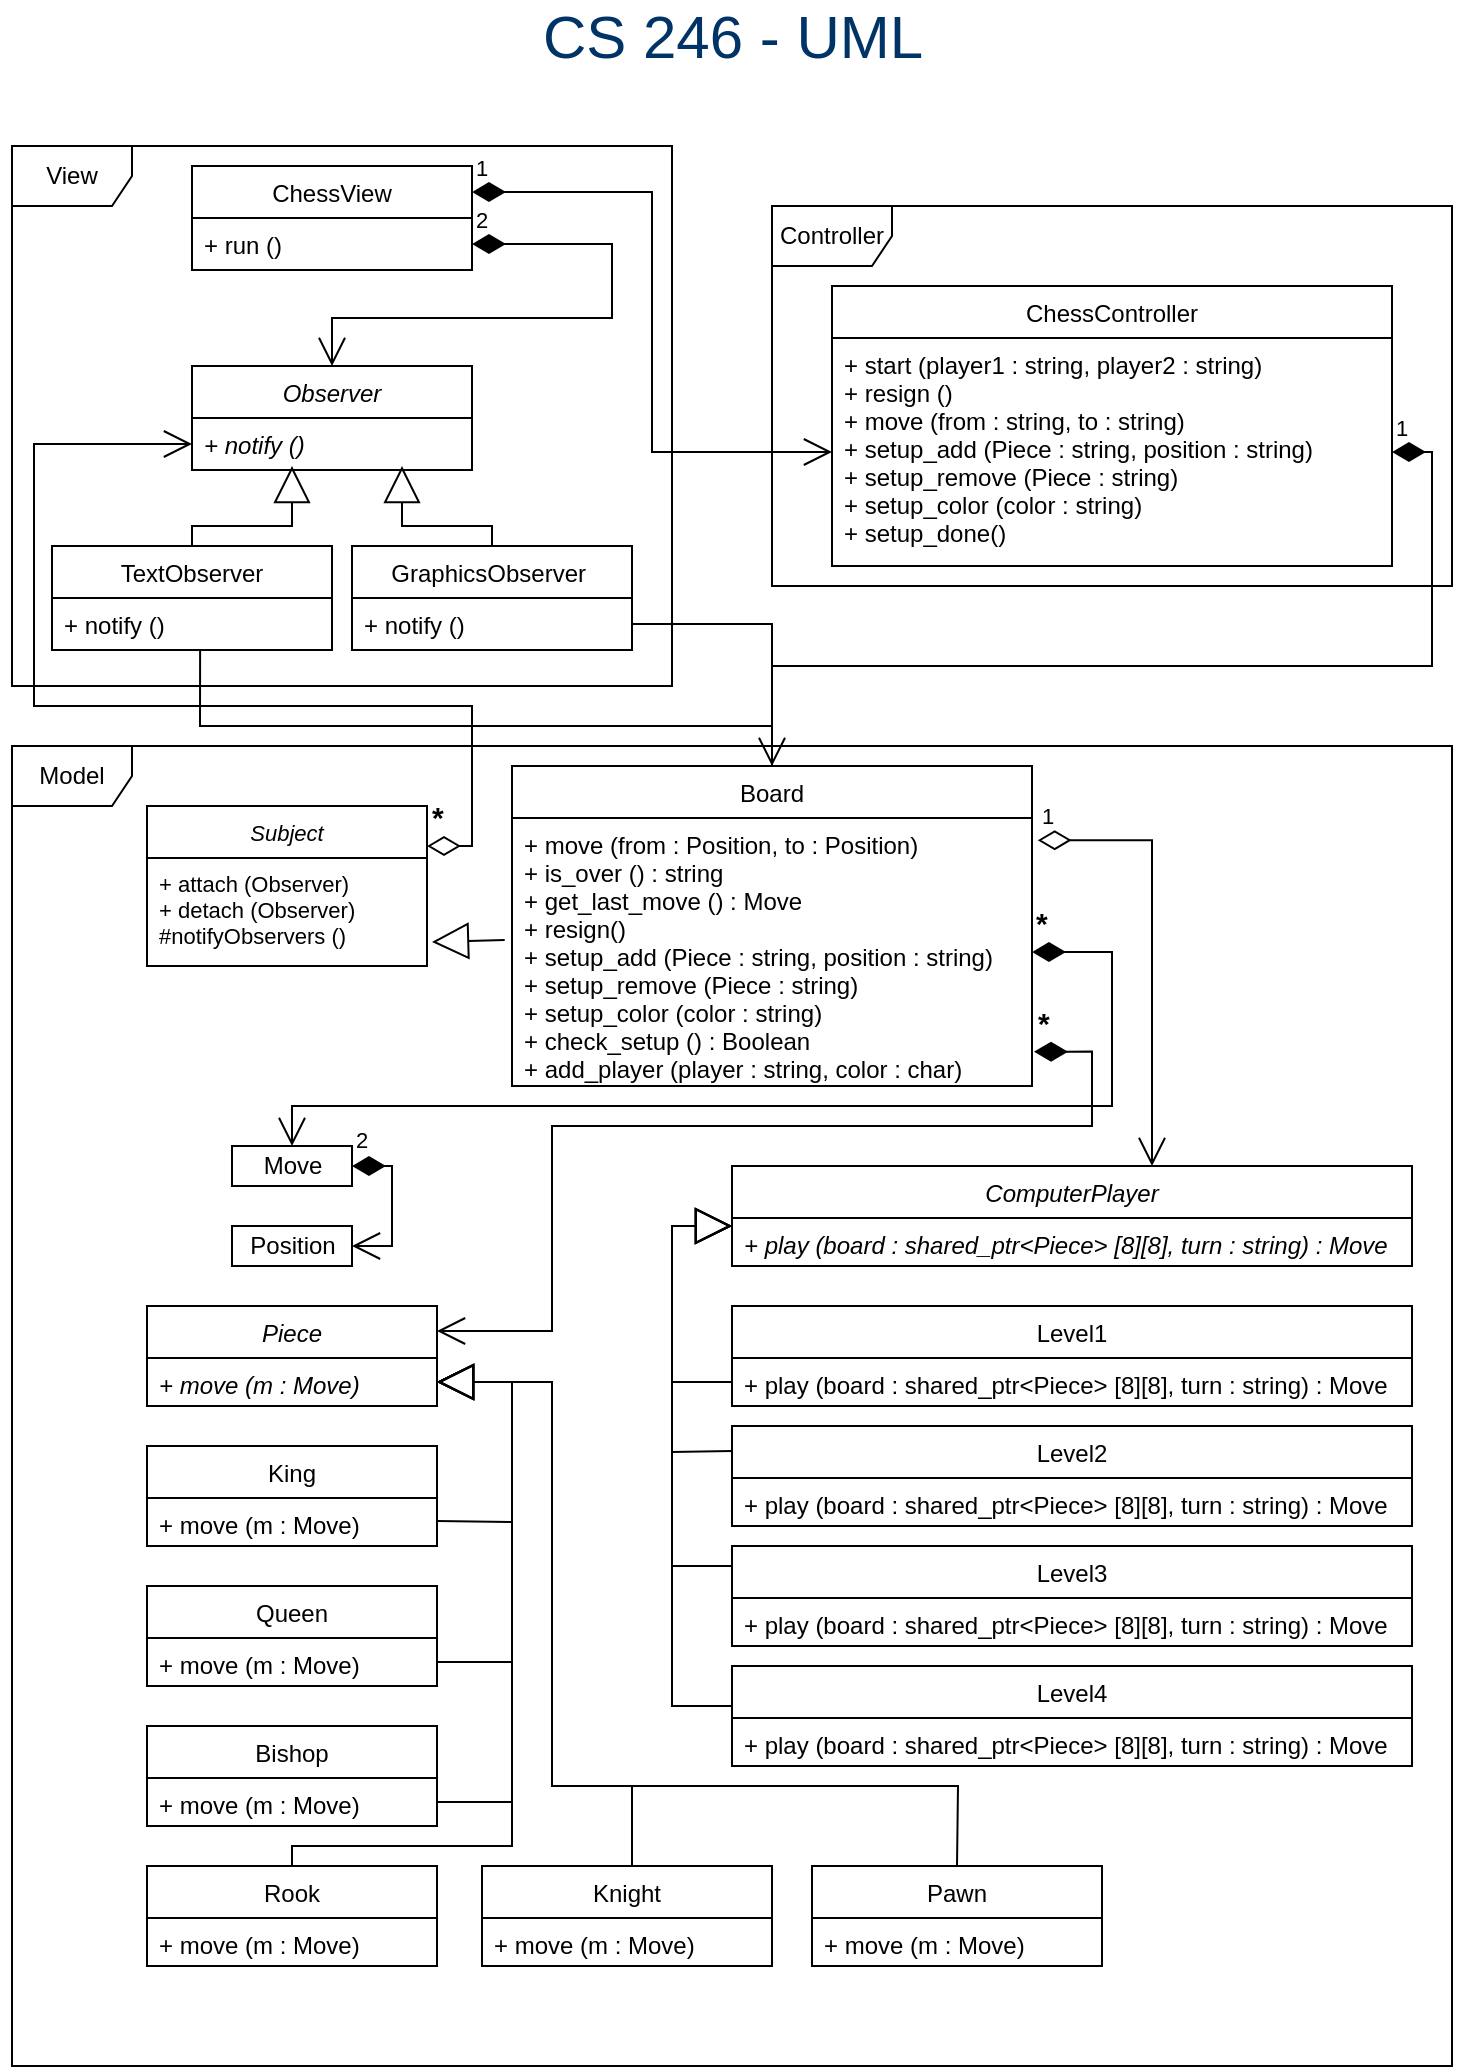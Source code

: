<mxfile version="15.8.6" type="github">
  <diagram id="GS2cKgzN8PQniIcKK5sv" name="Page-1">
    <mxGraphModel dx="841" dy="687" grid="1" gridSize="10" guides="1" tooltips="1" connect="1" arrows="1" fold="1" page="1" pageScale="1" pageWidth="850" pageHeight="1100" math="0" shadow="0">
      <root>
        <mxCell id="0" />
        <mxCell id="1" parent="0" />
        <mxCell id="E_RCuXJ4IqIj-VpBacVf-2" value="View" style="shape=umlFrame;whiteSpace=wrap;html=1;" parent="1" vertex="1">
          <mxGeometry x="90" y="100" width="330" height="270" as="geometry" />
        </mxCell>
        <mxCell id="E_RCuXJ4IqIj-VpBacVf-3" value="Controller" style="shape=umlFrame;whiteSpace=wrap;html=1;" parent="1" vertex="1">
          <mxGeometry x="470" y="130" width="340" height="190" as="geometry" />
        </mxCell>
        <mxCell id="E_RCuXJ4IqIj-VpBacVf-4" value="Model" style="shape=umlFrame;whiteSpace=wrap;html=1;" parent="1" vertex="1">
          <mxGeometry x="90" y="400" width="720" height="660" as="geometry" />
        </mxCell>
        <mxCell id="E_RCuXJ4IqIj-VpBacVf-5" value="ChessView" style="swimlane;fontStyle=0;childLayout=stackLayout;horizontal=1;startSize=26;fillColor=none;horizontalStack=0;resizeParent=1;resizeParentMax=0;resizeLast=0;collapsible=1;marginBottom=0;" parent="1" vertex="1">
          <mxGeometry x="180" y="110" width="140" height="52" as="geometry" />
        </mxCell>
        <mxCell id="E_RCuXJ4IqIj-VpBacVf-6" value="+ run ()" style="text;strokeColor=none;fillColor=none;align=left;verticalAlign=top;spacingLeft=4;spacingRight=4;overflow=hidden;rotatable=0;points=[[0,0.5],[1,0.5]];portConstraint=eastwest;" parent="E_RCuXJ4IqIj-VpBacVf-5" vertex="1">
          <mxGeometry y="26" width="140" height="26" as="geometry" />
        </mxCell>
        <mxCell id="E_RCuXJ4IqIj-VpBacVf-9" value="Observer" style="swimlane;fontStyle=2;childLayout=stackLayout;horizontal=1;startSize=26;fillColor=none;horizontalStack=0;resizeParent=1;resizeParentMax=0;resizeLast=0;collapsible=1;marginBottom=0;" parent="1" vertex="1">
          <mxGeometry x="180" y="210" width="140" height="52" as="geometry" />
        </mxCell>
        <mxCell id="E_RCuXJ4IqIj-VpBacVf-10" value="+ notify ()" style="text;strokeColor=none;fillColor=none;align=left;verticalAlign=top;spacingLeft=4;spacingRight=4;overflow=hidden;rotatable=0;points=[[0,0.5],[1,0.5]];portConstraint=eastwest;fontStyle=2" parent="E_RCuXJ4IqIj-VpBacVf-9" vertex="1">
          <mxGeometry y="26" width="140" height="26" as="geometry" />
        </mxCell>
        <mxCell id="E_RCuXJ4IqIj-VpBacVf-17" value="GraphicsObserver " style="swimlane;fontStyle=0;childLayout=stackLayout;horizontal=1;startSize=26;fillColor=none;horizontalStack=0;resizeParent=1;resizeParentMax=0;resizeLast=0;collapsible=1;marginBottom=0;" parent="1" vertex="1">
          <mxGeometry x="260" y="300" width="140" height="52" as="geometry" />
        </mxCell>
        <mxCell id="E_RCuXJ4IqIj-VpBacVf-21" value="" style="endArrow=block;endSize=16;endFill=0;html=1;rounded=0;" parent="E_RCuXJ4IqIj-VpBacVf-17" edge="1">
          <mxGeometry width="160" relative="1" as="geometry">
            <mxPoint x="70" as="sourcePoint" />
            <mxPoint x="25" y="-40" as="targetPoint" />
            <Array as="points">
              <mxPoint x="70" y="-10" />
              <mxPoint x="25" y="-10" />
            </Array>
          </mxGeometry>
        </mxCell>
        <mxCell id="E_RCuXJ4IqIj-VpBacVf-18" value="+ notify ()" style="text;strokeColor=none;fillColor=none;align=left;verticalAlign=top;spacingLeft=4;spacingRight=4;overflow=hidden;rotatable=0;points=[[0,0.5],[1,0.5]];portConstraint=eastwest;fontStyle=0" parent="E_RCuXJ4IqIj-VpBacVf-17" vertex="1">
          <mxGeometry y="26" width="140" height="26" as="geometry" />
        </mxCell>
        <mxCell id="E_RCuXJ4IqIj-VpBacVf-19" value="TextObserver" style="swimlane;fontStyle=0;childLayout=stackLayout;horizontal=1;startSize=26;fillColor=none;horizontalStack=0;resizeParent=1;resizeParentMax=0;resizeLast=0;collapsible=1;marginBottom=0;" parent="1" vertex="1">
          <mxGeometry x="110" y="300" width="140" height="52" as="geometry" />
        </mxCell>
        <mxCell id="E_RCuXJ4IqIj-VpBacVf-20" value="+ notify ()" style="text;strokeColor=none;fillColor=none;align=left;verticalAlign=top;spacingLeft=4;spacingRight=4;overflow=hidden;rotatable=0;points=[[0,0.5],[1,0.5]];portConstraint=eastwest;fontStyle=0" parent="E_RCuXJ4IqIj-VpBacVf-19" vertex="1">
          <mxGeometry y="26" width="140" height="26" as="geometry" />
        </mxCell>
        <mxCell id="E_RCuXJ4IqIj-VpBacVf-22" value="" style="endArrow=block;endSize=16;endFill=0;html=1;rounded=0;exitX=0.5;exitY=0;exitDx=0;exitDy=0;" parent="1" source="E_RCuXJ4IqIj-VpBacVf-19" edge="1">
          <mxGeometry width="160" relative="1" as="geometry">
            <mxPoint x="250" y="300" as="sourcePoint" />
            <mxPoint x="230" y="260" as="targetPoint" />
            <Array as="points">
              <mxPoint x="180" y="290" />
              <mxPoint x="230" y="290" />
            </Array>
          </mxGeometry>
        </mxCell>
        <mxCell id="E_RCuXJ4IqIj-VpBacVf-23" value="ChessController" style="swimlane;fontStyle=0;childLayout=stackLayout;horizontal=1;startSize=26;fillColor=none;horizontalStack=0;resizeParent=1;resizeParentMax=0;resizeLast=0;collapsible=1;marginBottom=0;" parent="1" vertex="1">
          <mxGeometry x="500" y="170" width="280" height="140" as="geometry" />
        </mxCell>
        <mxCell id="E_RCuXJ4IqIj-VpBacVf-24" value="+ start (player1 : string, player2 : string)&#xa;+ resign ()&#xa;+ move (from : string, to : string)&#xa;+ setup_add (Piece : string, position : string)&#xa;+ setup_remove (Piece : string)&#xa;+ setup_color (color : string)&#xa;+ setup_done()" style="text;strokeColor=none;fillColor=none;align=left;verticalAlign=top;spacingLeft=4;spacingRight=4;overflow=hidden;rotatable=0;points=[[0,0.5],[1,0.5]];portConstraint=eastwest;" parent="E_RCuXJ4IqIj-VpBacVf-23" vertex="1">
          <mxGeometry y="26" width="280" height="114" as="geometry" />
        </mxCell>
        <mxCell id="E_RCuXJ4IqIj-VpBacVf-32" value="Board" style="swimlane;fontStyle=0;childLayout=stackLayout;horizontal=1;startSize=26;fillColor=none;horizontalStack=0;resizeParent=1;resizeParentMax=0;resizeLast=0;collapsible=1;marginBottom=0;" parent="1" vertex="1">
          <mxGeometry x="340" y="410" width="260" height="160" as="geometry" />
        </mxCell>
        <mxCell id="E_RCuXJ4IqIj-VpBacVf-33" value="+ move (from : Position, to : Position) &#xa;+ is_over () : string &#xa;+ get_last_move () : Move&#xa;+ resign()&#xa;+ setup_add (Piece : string, position : string)&#xa;+ setup_remove (Piece : string)&#xa;+ setup_color (color : string)&#xa;+ check_setup () : Boolean&#xa;+ add_player (player : string, color : char)" style="text;strokeColor=none;fillColor=none;align=left;verticalAlign=top;spacingLeft=4;spacingRight=4;overflow=hidden;rotatable=0;points=[[0,0.5],[1,0.5]];portConstraint=eastwest;" parent="E_RCuXJ4IqIj-VpBacVf-32" vertex="1">
          <mxGeometry y="26" width="260" height="134" as="geometry" />
        </mxCell>
        <mxCell id="E_RCuXJ4IqIj-VpBacVf-37" value="ComputerPlayer" style="swimlane;fontStyle=2;childLayout=stackLayout;horizontal=1;startSize=26;fillColor=none;horizontalStack=0;resizeParent=1;resizeParentMax=0;resizeLast=0;collapsible=1;marginBottom=0;" parent="1" vertex="1">
          <mxGeometry x="450" y="610" width="340" height="50" as="geometry" />
        </mxCell>
        <mxCell id="E_RCuXJ4IqIj-VpBacVf-38" value="+ play (board : shared_ptr&lt;Piece&gt; [8][8], turn : string) : Move" style="text;strokeColor=none;fillColor=none;align=left;verticalAlign=top;spacingLeft=4;spacingRight=4;overflow=hidden;rotatable=0;points=[[0,0.5],[1,0.5]];portConstraint=eastwest;fontStyle=2" parent="E_RCuXJ4IqIj-VpBacVf-37" vertex="1">
          <mxGeometry y="26" width="340" height="24" as="geometry" />
        </mxCell>
        <mxCell id="E_RCuXJ4IqIj-VpBacVf-39" value="Level1" style="swimlane;fontStyle=0;childLayout=stackLayout;horizontal=1;startSize=26;fillColor=none;horizontalStack=0;resizeParent=1;resizeParentMax=0;resizeLast=0;collapsible=1;marginBottom=0;" parent="1" vertex="1">
          <mxGeometry x="450" y="680" width="340" height="50" as="geometry" />
        </mxCell>
        <mxCell id="E_RCuXJ4IqIj-VpBacVf-40" value="+ play (board : shared_ptr&lt;Piece&gt; [8][8], turn : string) : Move" style="text;strokeColor=none;fillColor=none;align=left;verticalAlign=top;spacingLeft=4;spacingRight=4;overflow=hidden;rotatable=0;points=[[0,0.5],[1,0.5]];portConstraint=eastwest;fontStyle=0" parent="E_RCuXJ4IqIj-VpBacVf-39" vertex="1">
          <mxGeometry y="26" width="340" height="24" as="geometry" />
        </mxCell>
        <mxCell id="E_RCuXJ4IqIj-VpBacVf-42" value="Level2" style="swimlane;fontStyle=0;childLayout=stackLayout;horizontal=1;startSize=26;fillColor=none;horizontalStack=0;resizeParent=1;resizeParentMax=0;resizeLast=0;collapsible=1;marginBottom=0;" parent="1" vertex="1">
          <mxGeometry x="450" y="740" width="340" height="50" as="geometry" />
        </mxCell>
        <mxCell id="E_RCuXJ4IqIj-VpBacVf-43" value="+ play (board : shared_ptr&lt;Piece&gt; [8][8], turn : string) : Move" style="text;strokeColor=none;fillColor=none;align=left;verticalAlign=top;spacingLeft=4;spacingRight=4;overflow=hidden;rotatable=0;points=[[0,0.5],[1,0.5]];portConstraint=eastwest;fontStyle=0" parent="E_RCuXJ4IqIj-VpBacVf-42" vertex="1">
          <mxGeometry y="26" width="340" height="24" as="geometry" />
        </mxCell>
        <mxCell id="E_RCuXJ4IqIj-VpBacVf-44" value="Level3" style="swimlane;fontStyle=0;childLayout=stackLayout;horizontal=1;startSize=26;fillColor=none;horizontalStack=0;resizeParent=1;resizeParentMax=0;resizeLast=0;collapsible=1;marginBottom=0;" parent="1" vertex="1">
          <mxGeometry x="450" y="800" width="340" height="50" as="geometry" />
        </mxCell>
        <mxCell id="E_RCuXJ4IqIj-VpBacVf-45" value="+ play (board : shared_ptr&lt;Piece&gt; [8][8], turn : string) : Move" style="text;strokeColor=none;fillColor=none;align=left;verticalAlign=top;spacingLeft=4;spacingRight=4;overflow=hidden;rotatable=0;points=[[0,0.5],[1,0.5]];portConstraint=eastwest;fontStyle=0" parent="E_RCuXJ4IqIj-VpBacVf-44" vertex="1">
          <mxGeometry y="26" width="340" height="24" as="geometry" />
        </mxCell>
        <mxCell id="E_RCuXJ4IqIj-VpBacVf-46" value="Level4" style="swimlane;fontStyle=0;childLayout=stackLayout;horizontal=1;startSize=26;fillColor=none;horizontalStack=0;resizeParent=1;resizeParentMax=0;resizeLast=0;collapsible=1;marginBottom=0;" parent="1" vertex="1">
          <mxGeometry x="450" y="860" width="340" height="50" as="geometry" />
        </mxCell>
        <mxCell id="E_RCuXJ4IqIj-VpBacVf-47" value="+ play (board : shared_ptr&lt;Piece&gt; [8][8], turn : string) : Move" style="text;strokeColor=none;fillColor=none;align=left;verticalAlign=top;spacingLeft=4;spacingRight=4;overflow=hidden;rotatable=0;points=[[0,0.5],[1,0.5]];portConstraint=eastwest;fontStyle=0" parent="E_RCuXJ4IqIj-VpBacVf-46" vertex="1">
          <mxGeometry y="26" width="340" height="24" as="geometry" />
        </mxCell>
        <mxCell id="E_RCuXJ4IqIj-VpBacVf-50" value="" style="endArrow=block;endSize=16;endFill=0;html=1;rounded=0;exitX=0;exitY=0.5;exitDx=0;exitDy=0;" parent="1" source="E_RCuXJ4IqIj-VpBacVf-40" edge="1">
          <mxGeometry width="160" relative="1" as="geometry">
            <mxPoint x="290" y="590" as="sourcePoint" />
            <mxPoint x="450" y="640" as="targetPoint" />
            <Array as="points">
              <mxPoint x="420" y="718" />
              <mxPoint x="420" y="640" />
            </Array>
          </mxGeometry>
        </mxCell>
        <mxCell id="E_RCuXJ4IqIj-VpBacVf-51" value="" style="endArrow=block;endSize=16;endFill=0;html=1;rounded=0;exitX=0;exitY=0.25;exitDx=0;exitDy=0;" parent="1" edge="1" source="E_RCuXJ4IqIj-VpBacVf-42">
          <mxGeometry width="160" relative="1" as="geometry">
            <mxPoint x="450" y="740" as="sourcePoint" />
            <mxPoint x="450" y="640" as="targetPoint" />
            <Array as="points">
              <mxPoint x="420" y="753" />
              <mxPoint x="420" y="640" />
            </Array>
          </mxGeometry>
        </mxCell>
        <mxCell id="E_RCuXJ4IqIj-VpBacVf-52" value="" style="endArrow=block;endSize=16;endFill=0;html=1;rounded=0;" parent="1" edge="1">
          <mxGeometry width="160" relative="1" as="geometry">
            <mxPoint x="450" y="810" as="sourcePoint" />
            <mxPoint x="450" y="640" as="targetPoint" />
            <Array as="points">
              <mxPoint x="420" y="810" />
              <mxPoint x="420" y="640" />
            </Array>
          </mxGeometry>
        </mxCell>
        <mxCell id="E_RCuXJ4IqIj-VpBacVf-53" value="" style="endArrow=block;endSize=16;endFill=0;html=1;rounded=0;" parent="1" edge="1">
          <mxGeometry width="160" relative="1" as="geometry">
            <mxPoint x="450" y="880" as="sourcePoint" />
            <mxPoint x="450" y="640" as="targetPoint" />
            <Array as="points">
              <mxPoint x="420" y="880" />
              <mxPoint x="420" y="640" />
            </Array>
          </mxGeometry>
        </mxCell>
        <mxCell id="E_RCuXJ4IqIj-VpBacVf-58" value="1" style="endArrow=open;html=1;endSize=12;startArrow=diamondThin;startSize=14;startFill=0;edgeStyle=orthogonalEdgeStyle;align=left;verticalAlign=bottom;rounded=0;exitX=1.011;exitY=0.083;exitDx=0;exitDy=0;exitPerimeter=0;" parent="1" source="E_RCuXJ4IqIj-VpBacVf-33" target="E_RCuXJ4IqIj-VpBacVf-37" edge="1">
          <mxGeometry x="-1" y="3" relative="1" as="geometry">
            <mxPoint x="560" y="480" as="sourcePoint" />
            <mxPoint x="720" y="480" as="targetPoint" />
            <Array as="points">
              <mxPoint x="660" y="447" />
            </Array>
          </mxGeometry>
        </mxCell>
        <mxCell id="E_RCuXJ4IqIj-VpBacVf-59" value="1" style="endArrow=open;html=1;endSize=12;startArrow=diamondThin;startSize=14;startFill=1;edgeStyle=orthogonalEdgeStyle;align=left;verticalAlign=bottom;rounded=0;exitX=1;exitY=0.25;exitDx=0;exitDy=0;entryX=0;entryY=0.5;entryDx=0;entryDy=0;" parent="1" source="E_RCuXJ4IqIj-VpBacVf-5" target="E_RCuXJ4IqIj-VpBacVf-24" edge="1">
          <mxGeometry x="-1" y="3" relative="1" as="geometry">
            <mxPoint x="380" y="200" as="sourcePoint" />
            <mxPoint x="540" y="200" as="targetPoint" />
          </mxGeometry>
        </mxCell>
        <mxCell id="E_RCuXJ4IqIj-VpBacVf-60" value="1" style="endArrow=open;html=1;endSize=12;startArrow=diamondThin;startSize=14;startFill=1;edgeStyle=orthogonalEdgeStyle;align=left;verticalAlign=bottom;rounded=0;entryX=0.5;entryY=0;entryDx=0;entryDy=0;exitX=1;exitY=0.5;exitDx=0;exitDy=0;" parent="1" source="E_RCuXJ4IqIj-VpBacVf-24" target="E_RCuXJ4IqIj-VpBacVf-32" edge="1">
          <mxGeometry x="-1" y="3" relative="1" as="geometry">
            <mxPoint x="640" y="290" as="sourcePoint" />
            <mxPoint x="800" y="290" as="targetPoint" />
            <Array as="points">
              <mxPoint x="800" y="253" />
              <mxPoint x="800" y="360" />
              <mxPoint x="470" y="360" />
            </Array>
          </mxGeometry>
        </mxCell>
        <mxCell id="E_RCuXJ4IqIj-VpBacVf-62" value="2" style="endArrow=open;html=1;endSize=12;startArrow=diamondThin;startSize=14;startFill=1;edgeStyle=orthogonalEdgeStyle;align=left;verticalAlign=bottom;rounded=0;exitX=1;exitY=0.75;exitDx=0;exitDy=0;entryX=0.5;entryY=0;entryDx=0;entryDy=0;" parent="1" source="E_RCuXJ4IqIj-VpBacVf-5" target="E_RCuXJ4IqIj-VpBacVf-9" edge="1">
          <mxGeometry x="-1" y="3" relative="1" as="geometry">
            <mxPoint x="250" y="170" as="sourcePoint" />
            <mxPoint x="410" y="170" as="targetPoint" />
            <Array as="points">
              <mxPoint x="390" y="149" />
              <mxPoint x="390" y="186" />
              <mxPoint x="250" y="186" />
            </Array>
          </mxGeometry>
        </mxCell>
        <mxCell id="E_RCuXJ4IqIj-VpBacVf-63" value="Move" style="html=1;" parent="1" vertex="1">
          <mxGeometry x="200" y="600" width="60" height="20" as="geometry" />
        </mxCell>
        <mxCell id="E_RCuXJ4IqIj-VpBacVf-64" value="Position" style="html=1;" parent="1" vertex="1">
          <mxGeometry x="200" y="640" width="60" height="20" as="geometry" />
        </mxCell>
        <mxCell id="E_RCuXJ4IqIj-VpBacVf-66" value="&lt;font style=&quot;font-size: 15px&quot;&gt;&lt;b&gt;*&lt;/b&gt;&lt;/font&gt;" style="endArrow=open;html=1;endSize=12;startArrow=diamondThin;startSize=14;startFill=1;edgeStyle=orthogonalEdgeStyle;align=left;verticalAlign=bottom;rounded=0;entryX=0.5;entryY=0;entryDx=0;entryDy=0;exitX=1;exitY=0.5;exitDx=0;exitDy=0;" parent="1" source="E_RCuXJ4IqIj-VpBacVf-33" target="E_RCuXJ4IqIj-VpBacVf-63" edge="1">
          <mxGeometry x="-1" y="3" relative="1" as="geometry">
            <mxPoint x="340" y="510" as="sourcePoint" />
            <mxPoint x="500" y="510" as="targetPoint" />
            <Array as="points">
              <mxPoint x="640" y="503" />
              <mxPoint x="640" y="580" />
              <mxPoint x="230" y="580" />
            </Array>
          </mxGeometry>
        </mxCell>
        <mxCell id="E_RCuXJ4IqIj-VpBacVf-67" value="&lt;font style=&quot;font-size: 11px&quot;&gt;2&lt;/font&gt;" style="endArrow=open;html=1;endSize=12;startArrow=diamondThin;startSize=14;startFill=1;edgeStyle=orthogonalEdgeStyle;align=left;verticalAlign=bottom;rounded=0;fontSize=15;exitX=1;exitY=0.5;exitDx=0;exitDy=0;entryX=1;entryY=0.5;entryDx=0;entryDy=0;" parent="1" source="E_RCuXJ4IqIj-VpBacVf-63" target="E_RCuXJ4IqIj-VpBacVf-64" edge="1">
          <mxGeometry x="-1" y="3" relative="1" as="geometry">
            <mxPoint x="230" y="600" as="sourcePoint" />
            <mxPoint x="390" y="600" as="targetPoint" />
            <Array as="points">
              <mxPoint x="280" y="610" />
              <mxPoint x="280" y="650" />
            </Array>
          </mxGeometry>
        </mxCell>
        <mxCell id="E_RCuXJ4IqIj-VpBacVf-69" value="Piece" style="swimlane;fontStyle=2;childLayout=stackLayout;horizontal=1;startSize=26;fillColor=none;horizontalStack=0;resizeParent=1;resizeParentMax=0;resizeLast=0;collapsible=1;marginBottom=0;" parent="1" vertex="1">
          <mxGeometry x="157.5" y="680" width="145" height="50" as="geometry" />
        </mxCell>
        <mxCell id="E_RCuXJ4IqIj-VpBacVf-70" value="+ move (m : Move) &#xa;&#xa;" style="text;strokeColor=none;fillColor=none;align=left;verticalAlign=top;spacingLeft=4;spacingRight=4;overflow=hidden;rotatable=0;points=[[0,0.5],[1,0.5]];portConstraint=eastwest;fontStyle=2" parent="E_RCuXJ4IqIj-VpBacVf-69" vertex="1">
          <mxGeometry y="26" width="145" height="24" as="geometry" />
        </mxCell>
        <mxCell id="E_RCuXJ4IqIj-VpBacVf-73" value="King" style="swimlane;fontStyle=0;childLayout=stackLayout;horizontal=1;startSize=26;fillColor=none;horizontalStack=0;resizeParent=1;resizeParentMax=0;resizeLast=0;collapsible=1;marginBottom=0;" parent="1" vertex="1">
          <mxGeometry x="157.5" y="750" width="145" height="50" as="geometry" />
        </mxCell>
        <mxCell id="E_RCuXJ4IqIj-VpBacVf-74" value="+ move (m : Move) &#xa;&#xa;" style="text;strokeColor=none;fillColor=none;align=left;verticalAlign=top;spacingLeft=4;spacingRight=4;overflow=hidden;rotatable=0;points=[[0,0.5],[1,0.5]];portConstraint=eastwest;fontStyle=0" parent="E_RCuXJ4IqIj-VpBacVf-73" vertex="1">
          <mxGeometry y="26" width="145" height="24" as="geometry" />
        </mxCell>
        <mxCell id="E_RCuXJ4IqIj-VpBacVf-76" value="Queen" style="swimlane;fontStyle=0;childLayout=stackLayout;horizontal=1;startSize=26;fillColor=none;horizontalStack=0;resizeParent=1;resizeParentMax=0;resizeLast=0;collapsible=1;marginBottom=0;" parent="1" vertex="1">
          <mxGeometry x="157.5" y="820" width="145" height="50" as="geometry" />
        </mxCell>
        <mxCell id="E_RCuXJ4IqIj-VpBacVf-77" value="+ move (m : Move) &#xa;&#xa;" style="text;strokeColor=none;fillColor=none;align=left;verticalAlign=top;spacingLeft=4;spacingRight=4;overflow=hidden;rotatable=0;points=[[0,0.5],[1,0.5]];portConstraint=eastwest;fontStyle=0" parent="E_RCuXJ4IqIj-VpBacVf-76" vertex="1">
          <mxGeometry y="26" width="145" height="24" as="geometry" />
        </mxCell>
        <mxCell id="E_RCuXJ4IqIj-VpBacVf-78" value="Bishop" style="swimlane;fontStyle=0;childLayout=stackLayout;horizontal=1;startSize=26;fillColor=none;horizontalStack=0;resizeParent=1;resizeParentMax=0;resizeLast=0;collapsible=1;marginBottom=0;" parent="1" vertex="1">
          <mxGeometry x="157.5" y="890" width="145" height="50" as="geometry" />
        </mxCell>
        <mxCell id="E_RCuXJ4IqIj-VpBacVf-79" value="+ move (m : Move) &#xa;&#xa;" style="text;strokeColor=none;fillColor=none;align=left;verticalAlign=top;spacingLeft=4;spacingRight=4;overflow=hidden;rotatable=0;points=[[0,0.5],[1,0.5]];portConstraint=eastwest;fontStyle=0" parent="E_RCuXJ4IqIj-VpBacVf-78" vertex="1">
          <mxGeometry y="26" width="145" height="24" as="geometry" />
        </mxCell>
        <mxCell id="E_RCuXJ4IqIj-VpBacVf-80" value="Rook" style="swimlane;fontStyle=0;childLayout=stackLayout;horizontal=1;startSize=26;fillColor=none;horizontalStack=0;resizeParent=1;resizeParentMax=0;resizeLast=0;collapsible=1;marginBottom=0;" parent="1" vertex="1">
          <mxGeometry x="157.5" y="960" width="145" height="50" as="geometry" />
        </mxCell>
        <mxCell id="E_RCuXJ4IqIj-VpBacVf-81" value="+ move (m : Move) &#xa;&#xa;" style="text;strokeColor=none;fillColor=none;align=left;verticalAlign=top;spacingLeft=4;spacingRight=4;overflow=hidden;rotatable=0;points=[[0,0.5],[1,0.5]];portConstraint=eastwest;fontStyle=0" parent="E_RCuXJ4IqIj-VpBacVf-80" vertex="1">
          <mxGeometry y="26" width="145" height="24" as="geometry" />
        </mxCell>
        <mxCell id="E_RCuXJ4IqIj-VpBacVf-82" value="Knight" style="swimlane;fontStyle=0;childLayout=stackLayout;horizontal=1;startSize=26;fillColor=none;horizontalStack=0;resizeParent=1;resizeParentMax=0;resizeLast=0;collapsible=1;marginBottom=0;" parent="1" vertex="1">
          <mxGeometry x="325" y="960" width="145" height="50" as="geometry" />
        </mxCell>
        <mxCell id="E_RCuXJ4IqIj-VpBacVf-83" value="+ move (m : Move) &#xa;&#xa;" style="text;strokeColor=none;fillColor=none;align=left;verticalAlign=top;spacingLeft=4;spacingRight=4;overflow=hidden;rotatable=0;points=[[0,0.5],[1,0.5]];portConstraint=eastwest;fontStyle=0" parent="E_RCuXJ4IqIj-VpBacVf-82" vertex="1">
          <mxGeometry y="26" width="145" height="24" as="geometry" />
        </mxCell>
        <mxCell id="E_RCuXJ4IqIj-VpBacVf-84" value="Pawn" style="swimlane;fontStyle=0;childLayout=stackLayout;horizontal=1;startSize=26;fillColor=none;horizontalStack=0;resizeParent=1;resizeParentMax=0;resizeLast=0;collapsible=1;marginBottom=0;" parent="1" vertex="1">
          <mxGeometry x="490" y="960" width="145" height="50" as="geometry" />
        </mxCell>
        <mxCell id="E_RCuXJ4IqIj-VpBacVf-85" value="+ move (m : Move) &#xa;&#xa;" style="text;strokeColor=none;fillColor=none;align=left;verticalAlign=top;spacingLeft=4;spacingRight=4;overflow=hidden;rotatable=0;points=[[0,0.5],[1,0.5]];portConstraint=eastwest;fontStyle=0" parent="E_RCuXJ4IqIj-VpBacVf-84" vertex="1">
          <mxGeometry y="26" width="145" height="24" as="geometry" />
        </mxCell>
        <mxCell id="E_RCuXJ4IqIj-VpBacVf-86" value="" style="endArrow=block;endSize=16;endFill=0;html=1;rounded=0;entryX=1;entryY=0.5;entryDx=0;entryDy=0;exitX=0.5;exitY=0;exitDx=0;exitDy=0;" parent="1" source="E_RCuXJ4IqIj-VpBacVf-84" target="E_RCuXJ4IqIj-VpBacVf-70" edge="1">
          <mxGeometry width="160" relative="1" as="geometry">
            <mxPoint x="460" y="890" as="sourcePoint" />
            <mxPoint x="460" y="600" as="targetPoint" />
            <Array as="points">
              <mxPoint x="563" y="920" />
              <mxPoint x="360" y="920" />
              <mxPoint x="360" y="718" />
            </Array>
          </mxGeometry>
        </mxCell>
        <mxCell id="E_RCuXJ4IqIj-VpBacVf-89" value="" style="endArrow=block;endSize=16;endFill=0;html=1;rounded=0;entryX=1;entryY=0.5;entryDx=0;entryDy=0;" parent="1" target="E_RCuXJ4IqIj-VpBacVf-70" edge="1">
          <mxGeometry width="160" relative="1" as="geometry">
            <mxPoint x="400" y="960" as="sourcePoint" />
            <mxPoint x="312.5" y="728" as="targetPoint" />
            <Array as="points">
              <mxPoint x="400" y="920" />
              <mxPoint x="360" y="920" />
              <mxPoint x="360" y="718" />
            </Array>
          </mxGeometry>
        </mxCell>
        <mxCell id="E_RCuXJ4IqIj-VpBacVf-90" value="" style="endArrow=block;endSize=16;endFill=0;html=1;rounded=0;entryX=1;entryY=0.5;entryDx=0;entryDy=0;" parent="1" source="E_RCuXJ4IqIj-VpBacVf-80" target="E_RCuXJ4IqIj-VpBacVf-70" edge="1">
          <mxGeometry width="160" relative="1" as="geometry">
            <mxPoint x="410" y="970" as="sourcePoint" />
            <mxPoint x="300" y="720" as="targetPoint" />
            <Array as="points">
              <mxPoint x="230" y="950" />
              <mxPoint x="340" y="950" />
              <mxPoint x="340" y="718" />
            </Array>
          </mxGeometry>
        </mxCell>
        <mxCell id="E_RCuXJ4IqIj-VpBacVf-91" value="" style="endArrow=block;endSize=16;endFill=0;html=1;rounded=0;entryX=1;entryY=0.5;entryDx=0;entryDy=0;exitX=1;exitY=0.5;exitDx=0;exitDy=0;" parent="1" source="E_RCuXJ4IqIj-VpBacVf-79" target="E_RCuXJ4IqIj-VpBacVf-70" edge="1">
          <mxGeometry width="160" relative="1" as="geometry">
            <mxPoint x="240" y="970" as="sourcePoint" />
            <mxPoint x="300" y="720" as="targetPoint" />
            <Array as="points">
              <mxPoint x="340" y="928" />
              <mxPoint x="340" y="718" />
            </Array>
          </mxGeometry>
        </mxCell>
        <mxCell id="E_RCuXJ4IqIj-VpBacVf-92" value="" style="endArrow=block;endSize=16;endFill=0;html=1;rounded=0;exitX=1;exitY=0.5;exitDx=0;exitDy=0;entryX=1;entryY=0.5;entryDx=0;entryDy=0;" parent="1" source="E_RCuXJ4IqIj-VpBacVf-77" target="E_RCuXJ4IqIj-VpBacVf-70" edge="1">
          <mxGeometry width="160" relative="1" as="geometry">
            <mxPoint x="312.5" y="938" as="sourcePoint" />
            <mxPoint x="310" y="720" as="targetPoint" />
            <Array as="points">
              <mxPoint x="340" y="858" />
              <mxPoint x="340" y="718" />
            </Array>
          </mxGeometry>
        </mxCell>
        <mxCell id="E_RCuXJ4IqIj-VpBacVf-93" value="" style="endArrow=block;endSize=16;endFill=0;html=1;rounded=0;exitX=1;exitY=0.75;exitDx=0;exitDy=0;entryX=1;entryY=0.5;entryDx=0;entryDy=0;" parent="1" source="E_RCuXJ4IqIj-VpBacVf-73" target="E_RCuXJ4IqIj-VpBacVf-70" edge="1">
          <mxGeometry width="160" relative="1" as="geometry">
            <mxPoint x="312.5" y="868" as="sourcePoint" />
            <mxPoint x="312.5" y="728" as="targetPoint" />
            <Array as="points">
              <mxPoint x="340" y="788" />
              <mxPoint x="340" y="718" />
            </Array>
          </mxGeometry>
        </mxCell>
        <mxCell id="E_RCuXJ4IqIj-VpBacVf-94" value="&lt;font style=&quot;font-size: 15px&quot;&gt;&lt;b&gt;*&lt;/b&gt;&lt;/font&gt;" style="endArrow=open;html=1;endSize=12;startArrow=diamondThin;startSize=14;startFill=1;edgeStyle=orthogonalEdgeStyle;align=left;verticalAlign=bottom;rounded=0;entryX=1;entryY=0.25;entryDx=0;entryDy=0;exitX=1.004;exitY=0.872;exitDx=0;exitDy=0;exitPerimeter=0;" parent="1" source="E_RCuXJ4IqIj-VpBacVf-33" target="E_RCuXJ4IqIj-VpBacVf-69" edge="1">
          <mxGeometry x="-1" y="3" relative="1" as="geometry">
            <mxPoint x="570" y="493" as="sourcePoint" />
            <mxPoint x="240" y="580" as="targetPoint" />
            <Array as="points">
              <mxPoint x="630" y="553" />
              <mxPoint x="630" y="590" />
              <mxPoint x="360" y="590" />
              <mxPoint x="360" y="693" />
            </Array>
          </mxGeometry>
        </mxCell>
        <mxCell id="E_RCuXJ4IqIj-VpBacVf-95" value="Subject" style="swimlane;fontStyle=2;childLayout=stackLayout;horizontal=1;startSize=26;fillColor=none;horizontalStack=0;resizeParent=1;resizeParentMax=0;resizeLast=0;collapsible=1;marginBottom=0;fontSize=11;" parent="1" vertex="1">
          <mxGeometry x="157.5" y="430" width="140" height="80" as="geometry" />
        </mxCell>
        <mxCell id="E_RCuXJ4IqIj-VpBacVf-98" value="+ attach (Observer)&#xa;+ detach (Observer)&#xa;#notifyObservers ()&#xa;" style="text;strokeColor=none;fillColor=none;align=left;verticalAlign=top;spacingLeft=4;spacingRight=4;overflow=hidden;rotatable=0;points=[[0,0.5],[1,0.5]];portConstraint=eastwest;fontSize=11;" parent="E_RCuXJ4IqIj-VpBacVf-95" vertex="1">
          <mxGeometry y="26" width="140" height="54" as="geometry" />
        </mxCell>
        <mxCell id="E_RCuXJ4IqIj-VpBacVf-99" value="" style="endArrow=block;endSize=16;endFill=0;html=1;rounded=0;fontSize=11;exitX=-0.014;exitY=0.455;exitDx=0;exitDy=0;exitPerimeter=0;" parent="1" source="E_RCuXJ4IqIj-VpBacVf-33" edge="1">
          <mxGeometry width="160" relative="1" as="geometry">
            <mxPoint x="297.5" y="483" as="sourcePoint" />
            <mxPoint x="300" y="498" as="targetPoint" />
            <Array as="points" />
          </mxGeometry>
        </mxCell>
        <mxCell id="E_RCuXJ4IqIj-VpBacVf-100" value="&lt;font style=&quot;font-size: 15px&quot;&gt;&lt;b&gt;*&lt;/b&gt;&lt;/font&gt;" style="endArrow=open;html=1;endSize=12;startArrow=diamondThin;startSize=14;startFill=0;edgeStyle=orthogonalEdgeStyle;align=left;verticalAlign=bottom;rounded=0;fontSize=11;entryX=0;entryY=0.5;entryDx=0;entryDy=0;exitX=1;exitY=0.25;exitDx=0;exitDy=0;" parent="1" source="E_RCuXJ4IqIj-VpBacVf-95" target="E_RCuXJ4IqIj-VpBacVf-10" edge="1">
          <mxGeometry x="-1" y="3" relative="1" as="geometry">
            <mxPoint x="160" y="480" as="sourcePoint" />
            <mxPoint x="320" y="480" as="targetPoint" />
            <Array as="points">
              <mxPoint x="320" y="450" />
              <mxPoint x="320" y="380" />
              <mxPoint x="101" y="380" />
              <mxPoint x="101" y="249" />
            </Array>
          </mxGeometry>
        </mxCell>
        <mxCell id="hnHvqXZN9ebjVoqpTecX-1" value="" style="endArrow=none;html=1;rounded=0;exitX=1;exitY=0.5;exitDx=0;exitDy=0;entryX=0.5;entryY=0;entryDx=0;entryDy=0;" edge="1" parent="1" source="E_RCuXJ4IqIj-VpBacVf-18" target="E_RCuXJ4IqIj-VpBacVf-32">
          <mxGeometry width="50" height="50" relative="1" as="geometry">
            <mxPoint x="400" y="370" as="sourcePoint" />
            <mxPoint x="450" y="410" as="targetPoint" />
            <Array as="points">
              <mxPoint x="470" y="339" />
            </Array>
          </mxGeometry>
        </mxCell>
        <mxCell id="hnHvqXZN9ebjVoqpTecX-2" value="" style="endArrow=none;html=1;rounded=0;entryX=0.529;entryY=1;entryDx=0;entryDy=0;entryPerimeter=0;exitX=0.5;exitY=0;exitDx=0;exitDy=0;" edge="1" parent="1" source="E_RCuXJ4IqIj-VpBacVf-32" target="E_RCuXJ4IqIj-VpBacVf-20">
          <mxGeometry width="50" height="50" relative="1" as="geometry">
            <mxPoint x="450" y="410" as="sourcePoint" />
            <mxPoint x="190" y="350" as="targetPoint" />
            <Array as="points">
              <mxPoint x="470" y="390" />
              <mxPoint x="184" y="390" />
            </Array>
          </mxGeometry>
        </mxCell>
        <mxCell id="hnHvqXZN9ebjVoqpTecX-4" value="&lt;font style=&quot;font-size: 30px&quot; color=&quot;#003366&quot;&gt;CS 246 - UML&lt;/font&gt;" style="text;html=1;align=center;verticalAlign=middle;resizable=0;points=[];autosize=1;strokeColor=none;fillColor=none;" vertex="1" parent="1">
          <mxGeometry x="345" y="30" width="210" height="30" as="geometry" />
        </mxCell>
      </root>
    </mxGraphModel>
  </diagram>
</mxfile>
